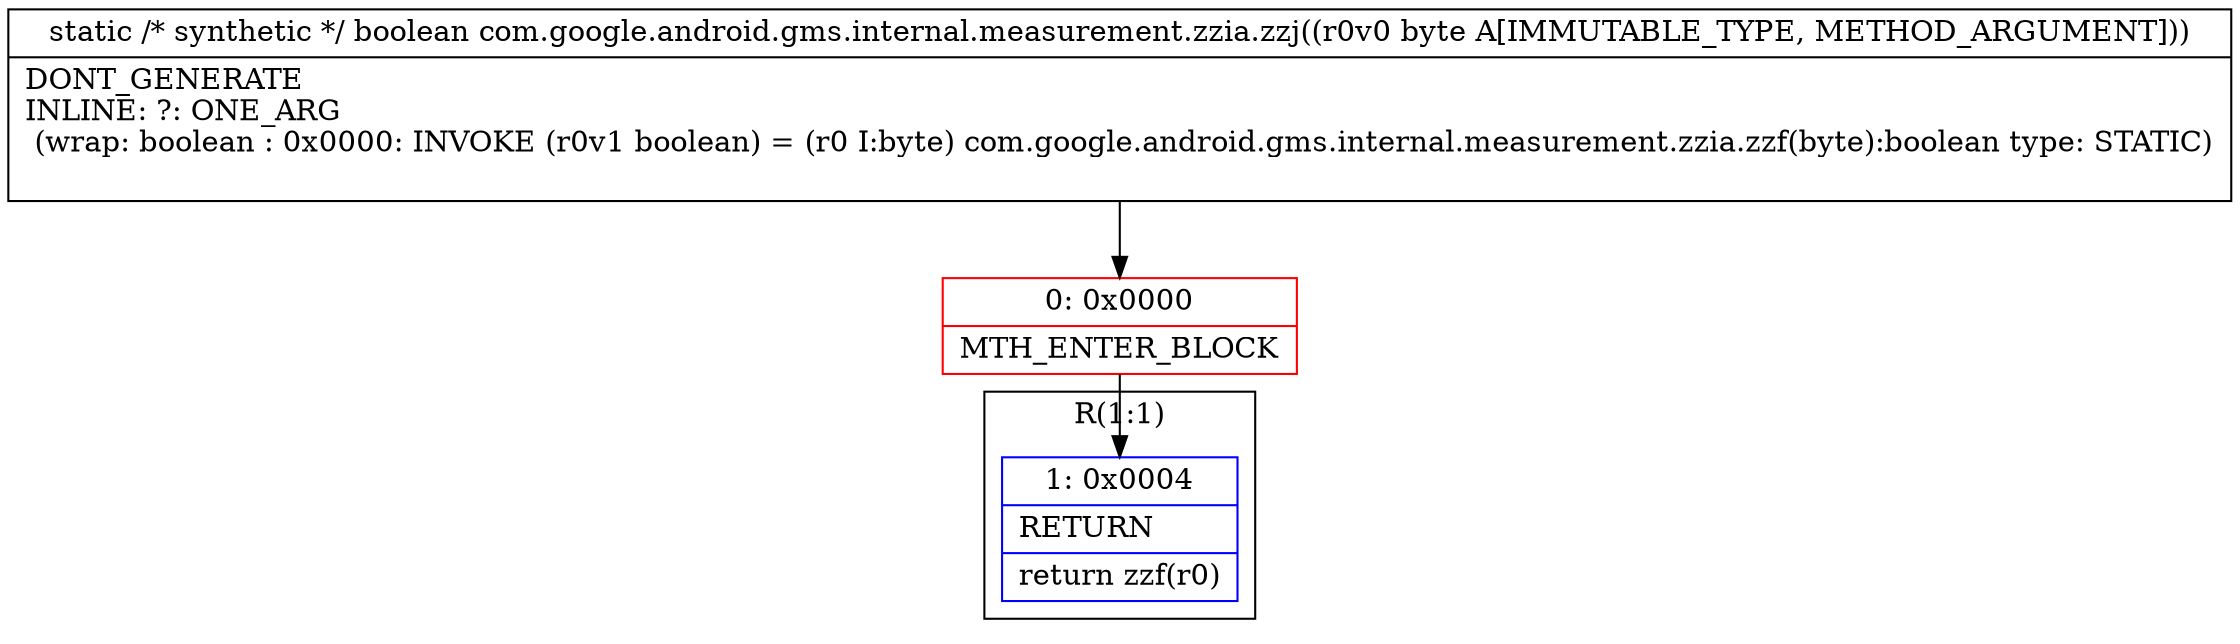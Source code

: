 digraph "CFG forcom.google.android.gms.internal.measurement.zzia.zzj(B)Z" {
subgraph cluster_Region_1391596017 {
label = "R(1:1)";
node [shape=record,color=blue];
Node_1 [shape=record,label="{1\:\ 0x0004|RETURN\l|return zzf(r0)\l}"];
}
Node_0 [shape=record,color=red,label="{0\:\ 0x0000|MTH_ENTER_BLOCK\l}"];
MethodNode[shape=record,label="{static \/* synthetic *\/ boolean com.google.android.gms.internal.measurement.zzia.zzj((r0v0 byte A[IMMUTABLE_TYPE, METHOD_ARGUMENT]))  | DONT_GENERATE\lINLINE: ?: ONE_ARG  \l  (wrap: boolean : 0x0000: INVOKE  (r0v1 boolean) = (r0 I:byte) com.google.android.gms.internal.measurement.zzia.zzf(byte):boolean type: STATIC)\l\l}"];
MethodNode -> Node_0;
Node_0 -> Node_1;
}

